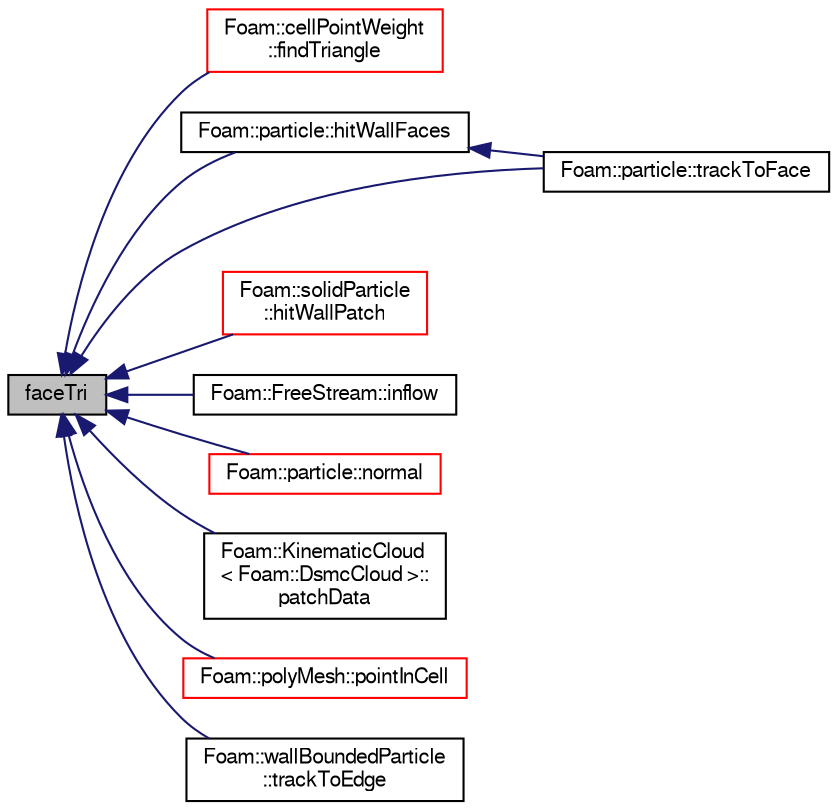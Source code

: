 digraph "faceTri"
{
  bgcolor="transparent";
  edge [fontname="FreeSans",fontsize="10",labelfontname="FreeSans",labelfontsize="10"];
  node [fontname="FreeSans",fontsize="10",shape=record];
  rankdir="LR";
  Node2119 [label="faceTri",height=0.2,width=0.4,color="black", fillcolor="grey75", style="filled", fontcolor="black"];
  Node2119 -> Node2120 [dir="back",color="midnightblue",fontsize="10",style="solid",fontname="FreeSans"];
  Node2120 [label="Foam::cellPointWeight\l::findTriangle",height=0.2,width=0.4,color="red",URL="$a22922.html#a58a370be784ce48f88d340ab2ab15ac8"];
  Node2119 -> Node2122 [dir="back",color="midnightblue",fontsize="10",style="solid",fontname="FreeSans"];
  Node2122 [label="Foam::particle::hitWallFaces",height=0.2,width=0.4,color="black",URL="$a23586.html#abf78981c0a99e9f135ebc37efcfd1544"];
  Node2122 -> Node2123 [dir="back",color="midnightblue",fontsize="10",style="solid",fontname="FreeSans"];
  Node2123 [label="Foam::particle::trackToFace",height=0.2,width=0.4,color="black",URL="$a23586.html#a843767f232f5b61884dcd757558591e0"];
  Node2119 -> Node2124 [dir="back",color="midnightblue",fontsize="10",style="solid",fontname="FreeSans"];
  Node2124 [label="Foam::solidParticle\l::hitWallPatch",height=0.2,width=0.4,color="red",URL="$a24502.html#a83ddd4996e7a12d68168442c5f04ca72",tooltip="Overridable function to handle the particle hitting a wallPatch. "];
  Node2119 -> Node2129 [dir="back",color="midnightblue",fontsize="10",style="solid",fontname="FreeSans"];
  Node2129 [label="Foam::FreeStream::inflow",height=0.2,width=0.4,color="black",URL="$a23718.html#a84e6a7b742df4fcb240fff3040770a0b",tooltip="Introduce particles. "];
  Node2119 -> Node2130 [dir="back",color="midnightblue",fontsize="10",style="solid",fontname="FreeSans"];
  Node2130 [label="Foam::particle::normal",height=0.2,width=0.4,color="red",URL="$a23586.html#ad626ef30cf97c5bcf2b81d102ad70096",tooltip="Return the normal of the tri on tetFaceI_ for the. "];
  Node2119 -> Node2142 [dir="back",color="midnightblue",fontsize="10",style="solid",fontname="FreeSans"];
  Node2142 [label="Foam::KinematicCloud\l\< Foam::DsmcCloud \>::\lpatchData",height=0.2,width=0.4,color="black",URL="$a23786.html#a2eff1b00206c129426b7d92f21f50ed7",tooltip="Calculate the patch normal and velocity to interact with,. "];
  Node2119 -> Node2143 [dir="back",color="midnightblue",fontsize="10",style="solid",fontname="FreeSans"];
  Node2143 [label="Foam::polyMesh::pointInCell",height=0.2,width=0.4,color="red",URL="$a27410.html#a0867f30df00643909280245ea9f26310",tooltip="Is the point in the cell. "];
  Node2119 -> Node2172 [dir="back",color="midnightblue",fontsize="10",style="solid",fontname="FreeSans"];
  Node2172 [label="Foam::wallBoundedParticle\l::trackToEdge",height=0.2,width=0.4,color="black",URL="$a28794.html#aff365968e28acf42244334b7c926dee6",tooltip="Track particle to a given position and returns 1.0 if the. "];
  Node2119 -> Node2123 [dir="back",color="midnightblue",fontsize="10",style="solid",fontname="FreeSans"];
}
